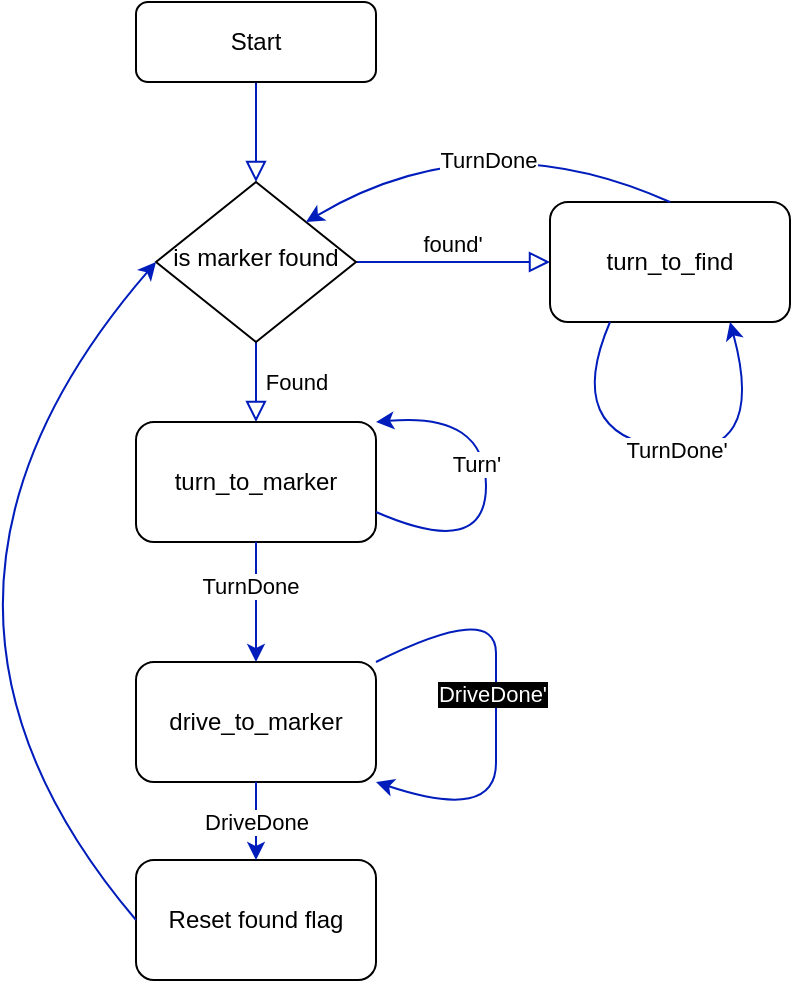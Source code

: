 <mxfile>
    <diagram id="C5RBs43oDa-KdzZeNtuy" name="Page-1">
        <mxGraphModel dx="414" dy="799" grid="0" gridSize="10" guides="1" tooltips="1" connect="1" arrows="1" fold="1" page="1" pageScale="1" pageWidth="827" pageHeight="1169" background="#FFFFFF" math="0" shadow="0">
            <root>
                <mxCell id="WIyWlLk6GJQsqaUBKTNV-0"/>
                <mxCell id="WIyWlLk6GJQsqaUBKTNV-1" parent="WIyWlLk6GJQsqaUBKTNV-0"/>
                <mxCell id="WIyWlLk6GJQsqaUBKTNV-2" value="" style="rounded=0;html=1;jettySize=auto;orthogonalLoop=1;fontSize=11;endArrow=block;endFill=0;endSize=8;strokeWidth=1;shadow=0;labelBackgroundColor=none;edgeStyle=orthogonalEdgeStyle;fillColor=#0050ef;strokeColor=#001DBC;" parent="WIyWlLk6GJQsqaUBKTNV-1" source="WIyWlLk6GJQsqaUBKTNV-3" target="WIyWlLk6GJQsqaUBKTNV-6" edge="1">
                    <mxGeometry relative="1" as="geometry"/>
                </mxCell>
                <mxCell id="WIyWlLk6GJQsqaUBKTNV-3" value="&lt;div&gt;Start&lt;/div&gt;" style="rounded=1;whiteSpace=wrap;html=1;fontSize=12;glass=0;strokeWidth=1;shadow=0;" parent="WIyWlLk6GJQsqaUBKTNV-1" vertex="1">
                    <mxGeometry x="160" y="80" width="120" height="40" as="geometry"/>
                </mxCell>
                <mxCell id="WIyWlLk6GJQsqaUBKTNV-4" value="Found" style="rounded=0;html=1;jettySize=auto;orthogonalLoop=1;fontSize=11;endArrow=block;endFill=0;endSize=8;strokeWidth=1;shadow=0;labelBackgroundColor=default;edgeStyle=orthogonalEdgeStyle;fillColor=#0050ef;strokeColor=#001DBC;" parent="WIyWlLk6GJQsqaUBKTNV-1" source="WIyWlLk6GJQsqaUBKTNV-6" edge="1">
                    <mxGeometry y="20" relative="1" as="geometry">
                        <mxPoint as="offset"/>
                        <mxPoint x="220" y="290" as="targetPoint"/>
                    </mxGeometry>
                </mxCell>
                <mxCell id="WIyWlLk6GJQsqaUBKTNV-5" value="found'" style="edgeStyle=orthogonalEdgeStyle;rounded=0;html=1;jettySize=auto;orthogonalLoop=1;fontSize=11;endArrow=block;endFill=0;endSize=8;strokeWidth=1;shadow=0;labelBackgroundColor=default;fillColor=#0050ef;strokeColor=#001DBC;" parent="WIyWlLk6GJQsqaUBKTNV-1" source="WIyWlLk6GJQsqaUBKTNV-6" edge="1">
                    <mxGeometry y="10" relative="1" as="geometry">
                        <mxPoint as="offset"/>
                        <mxPoint x="367" y="210" as="targetPoint"/>
                    </mxGeometry>
                </mxCell>
                <mxCell id="WIyWlLk6GJQsqaUBKTNV-6" value="is marker found" style="rhombus;whiteSpace=wrap;html=1;shadow=0;fontFamily=Helvetica;fontSize=12;align=center;strokeWidth=1;spacing=6;spacingTop=-4;" parent="WIyWlLk6GJQsqaUBKTNV-1" vertex="1">
                    <mxGeometry x="170" y="170" width="100" height="80" as="geometry"/>
                </mxCell>
                <mxCell id="tWdjVGphj6DftXf5OQEN-0" value="turn_to_find" style="rounded=1;whiteSpace=wrap;html=1;" parent="WIyWlLk6GJQsqaUBKTNV-1" vertex="1">
                    <mxGeometry x="367" y="180" width="120" height="60" as="geometry"/>
                </mxCell>
                <mxCell id="tWdjVGphj6DftXf5OQEN-1" value="turn_to_marker" style="rounded=1;whiteSpace=wrap;html=1;" parent="WIyWlLk6GJQsqaUBKTNV-1" vertex="1">
                    <mxGeometry x="160" y="290" width="120" height="60" as="geometry"/>
                </mxCell>
                <mxCell id="tWdjVGphj6DftXf5OQEN-2" value="" style="endArrow=classic;html=1;rounded=0;exitX=0.5;exitY=1;exitDx=0;exitDy=0;fillColor=#0050ef;strokeColor=#001DBC;" parent="WIyWlLk6GJQsqaUBKTNV-1" source="tWdjVGphj6DftXf5OQEN-1" edge="1">
                    <mxGeometry width="50" height="50" relative="1" as="geometry">
                        <mxPoint x="490" y="320" as="sourcePoint"/>
                        <mxPoint x="220" y="410" as="targetPoint"/>
                    </mxGeometry>
                </mxCell>
                <mxCell id="tWdjVGphj6DftXf5OQEN-10" value="TurnDone" style="edgeLabel;html=1;align=center;verticalAlign=middle;resizable=0;points=[];" parent="tWdjVGphj6DftXf5OQEN-2" vertex="1" connectable="0">
                    <mxGeometry x="-0.261" y="-3" relative="1" as="geometry">
                        <mxPoint as="offset"/>
                    </mxGeometry>
                </mxCell>
                <mxCell id="tWdjVGphj6DftXf5OQEN-3" value="drive_to_marker" style="rounded=1;whiteSpace=wrap;html=1;" parent="WIyWlLk6GJQsqaUBKTNV-1" vertex="1">
                    <mxGeometry x="160" y="410" width="120" height="60" as="geometry"/>
                </mxCell>
                <mxCell id="tWdjVGphj6DftXf5OQEN-13" value="" style="curved=1;endArrow=classic;html=1;rounded=0;exitX=1;exitY=0;exitDx=0;exitDy=0;entryX=1;entryY=1;entryDx=0;entryDy=0;fillColor=#0050ef;strokeColor=#001DBC;" parent="WIyWlLk6GJQsqaUBKTNV-1" source="tWdjVGphj6DftXf5OQEN-3" target="tWdjVGphj6DftXf5OQEN-3" edge="1">
                    <mxGeometry width="50" height="50" relative="1" as="geometry">
                        <mxPoint x="320" y="360" as="sourcePoint"/>
                        <mxPoint x="370" y="310" as="targetPoint"/>
                        <Array as="points">
                            <mxPoint x="340" y="380"/>
                            <mxPoint x="340" y="431"/>
                            <mxPoint x="340" y="490"/>
                        </Array>
                    </mxGeometry>
                </mxCell>
                <mxCell id="tWdjVGphj6DftXf5OQEN-14" value="DriveDone'" style="edgeLabel;html=1;align=center;verticalAlign=middle;resizable=0;points=[];labelBackgroundColor=#000000;fontColor=#FFFFFF;" parent="tWdjVGphj6DftXf5OQEN-13" vertex="1" connectable="0">
                    <mxGeometry x="-0.065" y="-2" relative="1" as="geometry">
                        <mxPoint as="offset"/>
                    </mxGeometry>
                </mxCell>
                <mxCell id="tWdjVGphj6DftXf5OQEN-16" value="TurnDone'" style="curved=1;endArrow=classic;html=1;rounded=0;exitX=0.25;exitY=1;exitDx=0;exitDy=0;entryX=0.75;entryY=1;entryDx=0;entryDy=0;fillColor=#0050ef;strokeColor=#001DBC;" parent="WIyWlLk6GJQsqaUBKTNV-1" source="tWdjVGphj6DftXf5OQEN-0" target="tWdjVGphj6DftXf5OQEN-0" edge="1">
                    <mxGeometry width="50" height="50" relative="1" as="geometry">
                        <mxPoint x="248" y="284" as="sourcePoint"/>
                        <mxPoint x="298" y="234" as="targetPoint"/>
                        <Array as="points">
                            <mxPoint x="373" y="296"/>
                            <mxPoint x="476" y="310"/>
                        </Array>
                    </mxGeometry>
                </mxCell>
                <mxCell id="3" value="" style="curved=1;endArrow=classic;html=1;labelBackgroundColor=default;exitX=0.5;exitY=0;exitDx=0;exitDy=0;entryX=1;entryY=0;entryDx=0;entryDy=0;fillColor=#0050ef;strokeColor=#001DBC;" parent="WIyWlLk6GJQsqaUBKTNV-1" source="tWdjVGphj6DftXf5OQEN-0" target="WIyWlLk6GJQsqaUBKTNV-6" edge="1">
                    <mxGeometry width="50" height="50" relative="1" as="geometry">
                        <mxPoint x="399" y="179" as="sourcePoint"/>
                        <mxPoint x="420" y="83" as="targetPoint"/>
                        <Array as="points">
                            <mxPoint x="333" y="138"/>
                        </Array>
                    </mxGeometry>
                </mxCell>
                <mxCell id="4" value="TurnDone" style="edgeLabel;html=1;align=center;verticalAlign=middle;resizable=0;points=[];" parent="3" vertex="1" connectable="0">
                    <mxGeometry x="-0.104" y="18" relative="1" as="geometry">
                        <mxPoint as="offset"/>
                    </mxGeometry>
                </mxCell>
                <mxCell id="5" value="Reset found flag" style="rounded=1;whiteSpace=wrap;html=1;" parent="WIyWlLk6GJQsqaUBKTNV-1" vertex="1">
                    <mxGeometry x="160" y="509" width="120" height="60" as="geometry"/>
                </mxCell>
                <mxCell id="6" value="DriveDone" style="endArrow=classic;html=1;labelBackgroundColor=default;exitX=0.5;exitY=1;exitDx=0;exitDy=0;entryX=0.5;entryY=0;entryDx=0;entryDy=0;fillColor=#0050ef;strokeColor=#001DBC;" parent="WIyWlLk6GJQsqaUBKTNV-1" source="tWdjVGphj6DftXf5OQEN-3" target="5" edge="1">
                    <mxGeometry width="50" height="50" relative="1" as="geometry">
                        <mxPoint x="474" y="434" as="sourcePoint"/>
                        <mxPoint x="524" y="384" as="targetPoint"/>
                    </mxGeometry>
                </mxCell>
                <mxCell id="9" value="" style="curved=1;endArrow=classic;html=1;labelBackgroundColor=default;entryX=0;entryY=0.5;entryDx=0;entryDy=0;exitX=0;exitY=0.5;exitDx=0;exitDy=0;fillColor=#0050ef;strokeColor=#001DBC;" parent="WIyWlLk6GJQsqaUBKTNV-1" source="5" target="WIyWlLk6GJQsqaUBKTNV-6" edge="1">
                    <mxGeometry width="50" height="50" relative="1" as="geometry">
                        <mxPoint x="81" y="591" as="sourcePoint"/>
                        <mxPoint x="108" y="456" as="targetPoint"/>
                        <Array as="points">
                            <mxPoint x="24" y="379"/>
                        </Array>
                    </mxGeometry>
                </mxCell>
                <mxCell id="10" value="" style="curved=1;endArrow=classic;html=1;entryX=1;entryY=0;entryDx=0;entryDy=0;exitX=1;exitY=0.75;exitDx=0;exitDy=0;fillColor=#0050ef;strokeColor=#001DBC;" parent="WIyWlLk6GJQsqaUBKTNV-1" source="tWdjVGphj6DftXf5OQEN-1" target="tWdjVGphj6DftXf5OQEN-1" edge="1">
                    <mxGeometry width="50" height="50" relative="1" as="geometry">
                        <mxPoint x="375" y="396" as="sourcePoint"/>
                        <mxPoint x="425" y="346" as="targetPoint"/>
                        <Array as="points">
                            <mxPoint x="335" y="359"/>
                            <mxPoint x="335" y="285"/>
                        </Array>
                    </mxGeometry>
                </mxCell>
                <mxCell id="11" value="Turn'" style="edgeLabel;html=1;align=center;verticalAlign=middle;resizable=0;points=[];" parent="10" vertex="1" connectable="0">
                    <mxGeometry x="0.141" y="5" relative="1" as="geometry">
                        <mxPoint as="offset"/>
                    </mxGeometry>
                </mxCell>
            </root>
        </mxGraphModel>
    </diagram>
</mxfile>
